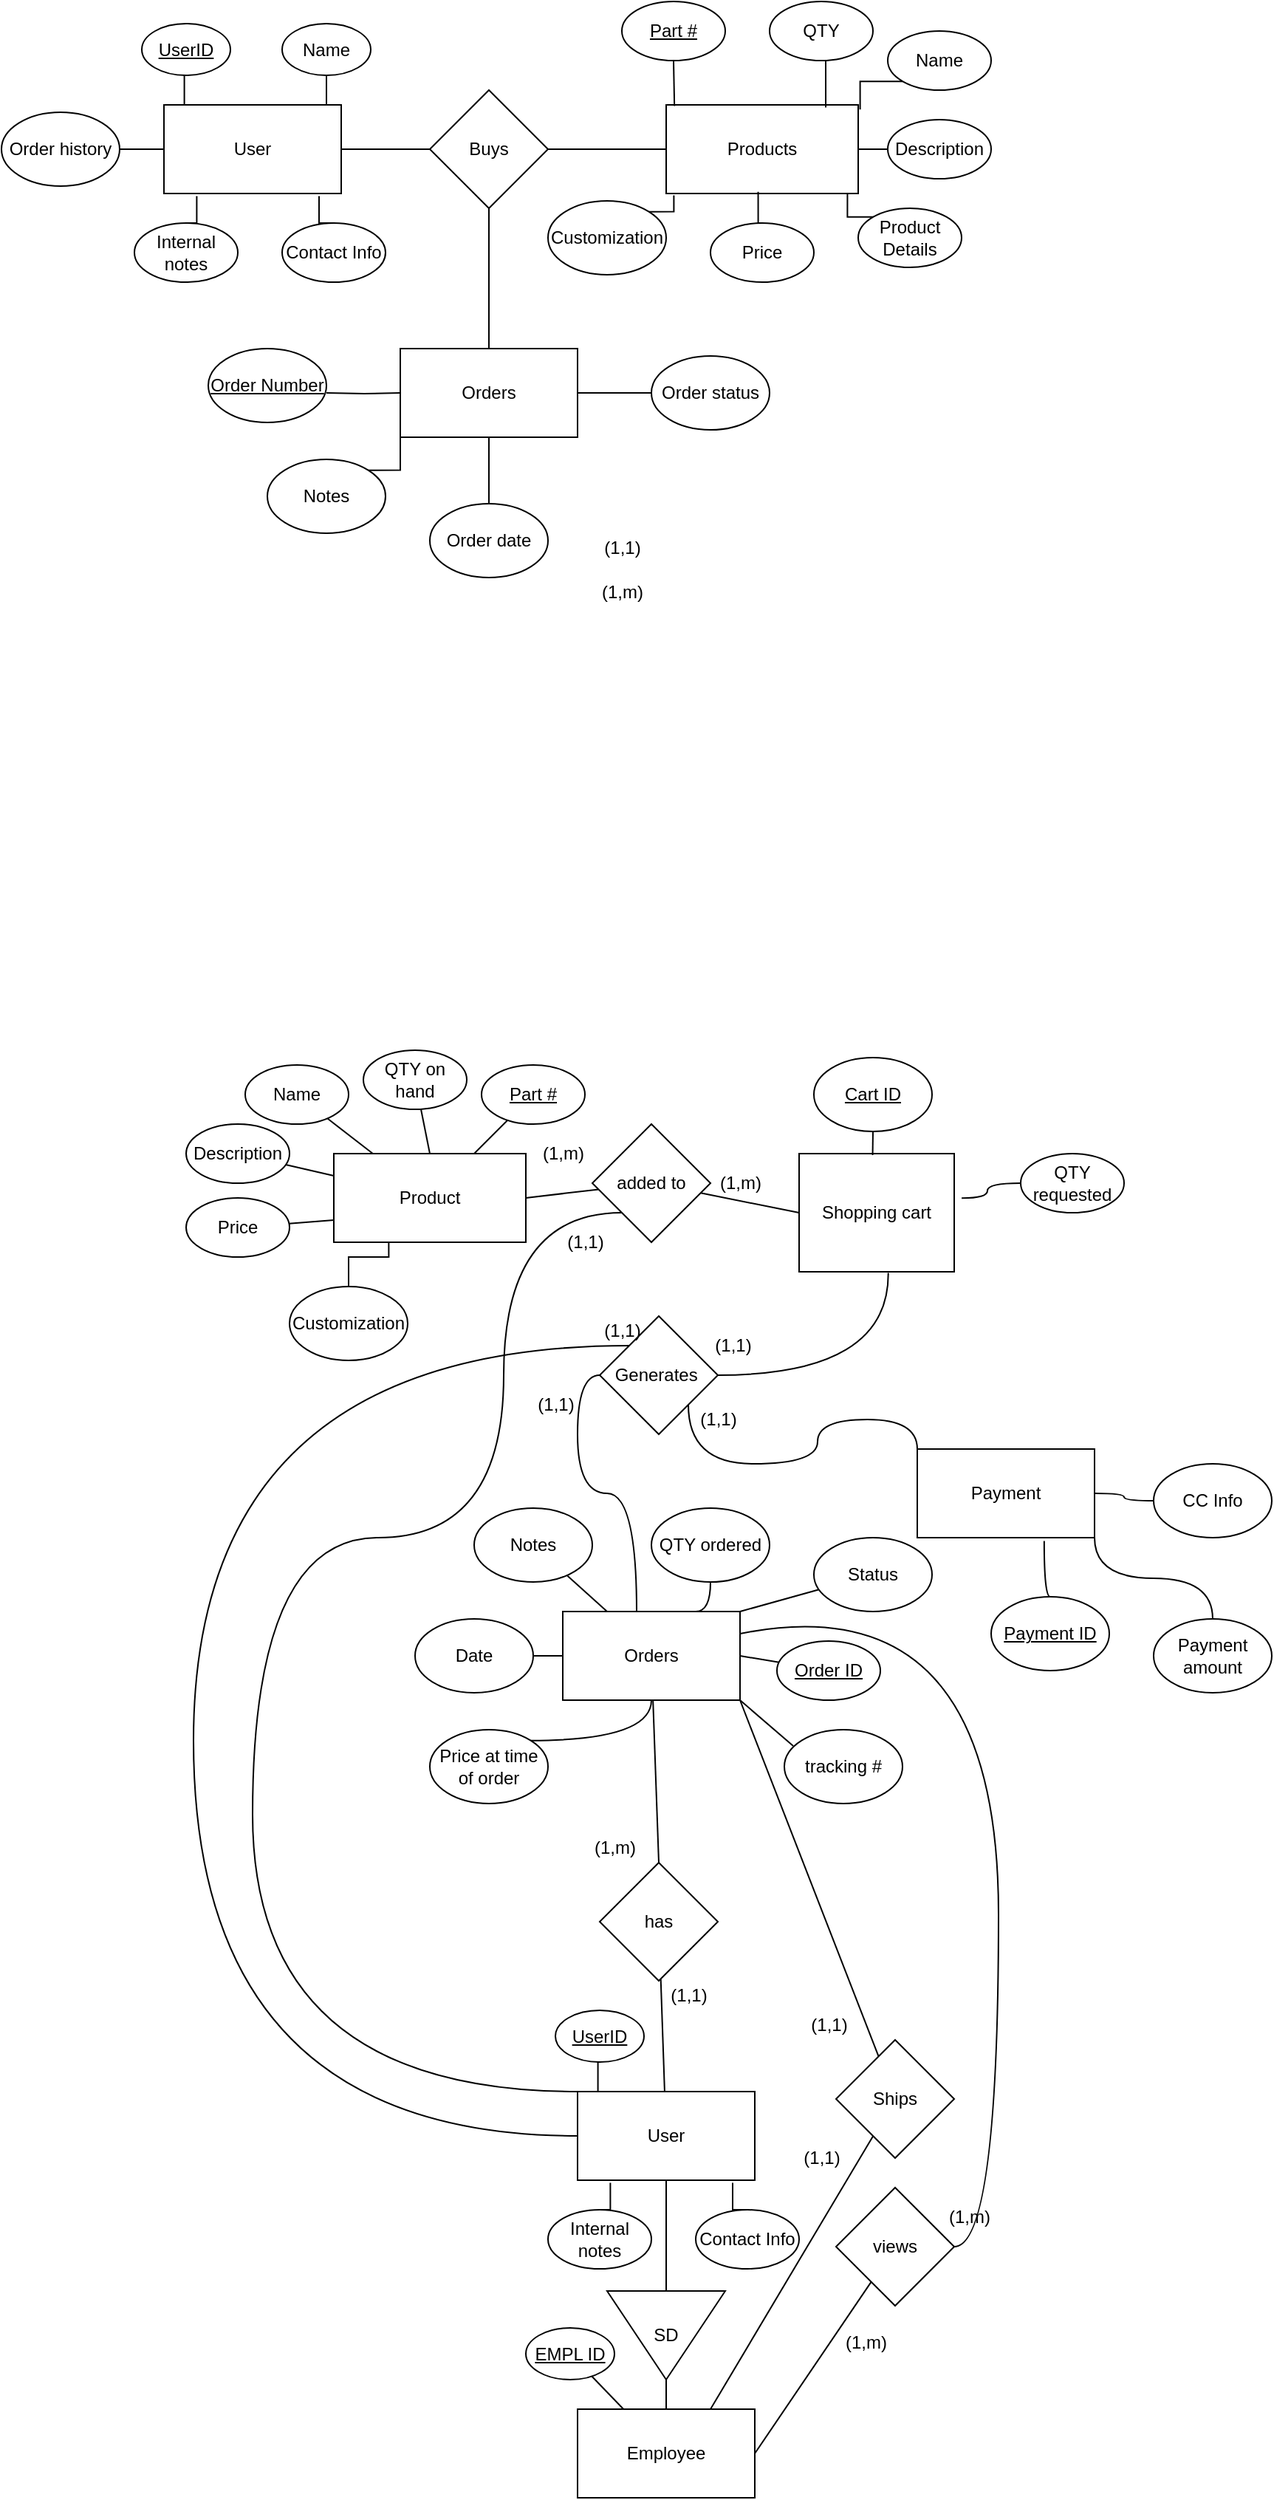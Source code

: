 <mxfile version="17.4.6" type="github">
  <diagram id="0AbyXbpl1AoOHzvugHHO" name="Page-1">
    <mxGraphModel dx="1718" dy="935" grid="1" gridSize="10" guides="1" tooltips="1" connect="1" arrows="1" fold="1" page="1" pageScale="1" pageWidth="1100" pageHeight="1700" math="0" shadow="0">
      <root>
        <mxCell id="0" />
        <mxCell id="1" parent="0" />
        <mxCell id="rV3qXJ5eg_Qng-XEDKfc-6" style="edgeStyle=orthogonalEdgeStyle;rounded=0;orthogonalLoop=1;jettySize=auto;html=1;exitX=1;exitY=0.5;exitDx=0;exitDy=0;entryX=0;entryY=0.5;entryDx=0;entryDy=0;endArrow=none;endFill=0;" parent="1" source="rV3qXJ5eg_Qng-XEDKfc-1" target="rV3qXJ5eg_Qng-XEDKfc-3" edge="1">
          <mxGeometry relative="1" as="geometry" />
        </mxCell>
        <mxCell id="rV3qXJ5eg_Qng-XEDKfc-1" value="User" style="rounded=0;whiteSpace=wrap;html=1;" parent="1" vertex="1">
          <mxGeometry x="220" y="220" width="120" height="60" as="geometry" />
        </mxCell>
        <mxCell id="rV3qXJ5eg_Qng-XEDKfc-5" style="edgeStyle=orthogonalEdgeStyle;rounded=0;orthogonalLoop=1;jettySize=auto;html=1;exitX=0;exitY=0.5;exitDx=0;exitDy=0;entryX=1;entryY=0.5;entryDx=0;entryDy=0;endArrow=none;endFill=0;" parent="1" source="rV3qXJ5eg_Qng-XEDKfc-2" target="rV3qXJ5eg_Qng-XEDKfc-3" edge="1">
          <mxGeometry relative="1" as="geometry" />
        </mxCell>
        <mxCell id="rV3qXJ5eg_Qng-XEDKfc-2" value="Products" style="rounded=0;whiteSpace=wrap;html=1;" parent="1" vertex="1">
          <mxGeometry x="560" y="220" width="130" height="60" as="geometry" />
        </mxCell>
        <mxCell id="rV3qXJ5eg_Qng-XEDKfc-49" style="edgeStyle=orthogonalEdgeStyle;rounded=0;orthogonalLoop=1;jettySize=auto;html=1;exitX=0.5;exitY=1;exitDx=0;exitDy=0;entryX=0.5;entryY=0;entryDx=0;entryDy=0;endArrow=none;endFill=0;" parent="1" source="rV3qXJ5eg_Qng-XEDKfc-3" target="rV3qXJ5eg_Qng-XEDKfc-48" edge="1">
          <mxGeometry relative="1" as="geometry" />
        </mxCell>
        <mxCell id="rV3qXJ5eg_Qng-XEDKfc-3" value="Buys" style="rhombus;whiteSpace=wrap;html=1;" parent="1" vertex="1">
          <mxGeometry x="400" y="210" width="80" height="80" as="geometry" />
        </mxCell>
        <mxCell id="rV3qXJ5eg_Qng-XEDKfc-63" style="edgeStyle=orthogonalEdgeStyle;rounded=0;orthogonalLoop=1;jettySize=auto;html=1;exitX=0.5;exitY=1;exitDx=0;exitDy=0;entryX=0.831;entryY=0.029;entryDx=0;entryDy=0;entryPerimeter=0;endArrow=none;endFill=0;" parent="1" source="rV3qXJ5eg_Qng-XEDKfc-8" target="rV3qXJ5eg_Qng-XEDKfc-2" edge="1">
          <mxGeometry relative="1" as="geometry" />
        </mxCell>
        <mxCell id="rV3qXJ5eg_Qng-XEDKfc-8" value="QTY" style="ellipse;whiteSpace=wrap;html=1;" parent="1" vertex="1">
          <mxGeometry x="630" y="150" width="70" height="40" as="geometry" />
        </mxCell>
        <mxCell id="rV3qXJ5eg_Qng-XEDKfc-64" style="edgeStyle=orthogonalEdgeStyle;rounded=0;orthogonalLoop=1;jettySize=auto;html=1;exitX=0.5;exitY=1;exitDx=0;exitDy=0;entryX=0.043;entryY=0.013;entryDx=0;entryDy=0;entryPerimeter=0;endArrow=none;endFill=0;" parent="1" source="rV3qXJ5eg_Qng-XEDKfc-9" target="rV3qXJ5eg_Qng-XEDKfc-2" edge="1">
          <mxGeometry relative="1" as="geometry" />
        </mxCell>
        <mxCell id="rV3qXJ5eg_Qng-XEDKfc-9" value="&lt;u&gt;Part #&lt;/u&gt;" style="ellipse;whiteSpace=wrap;html=1;" parent="1" vertex="1">
          <mxGeometry x="530" y="150" width="70" height="40" as="geometry" />
        </mxCell>
        <mxCell id="rV3qXJ5eg_Qng-XEDKfc-62" style="edgeStyle=orthogonalEdgeStyle;rounded=0;orthogonalLoop=1;jettySize=auto;html=1;exitX=0;exitY=1;exitDx=0;exitDy=0;entryX=1.01;entryY=0.052;entryDx=0;entryDy=0;entryPerimeter=0;endArrow=none;endFill=0;" parent="1" source="rV3qXJ5eg_Qng-XEDKfc-10" target="rV3qXJ5eg_Qng-XEDKfc-2" edge="1">
          <mxGeometry relative="1" as="geometry" />
        </mxCell>
        <mxCell id="rV3qXJ5eg_Qng-XEDKfc-10" value="Name" style="ellipse;whiteSpace=wrap;html=1;" parent="1" vertex="1">
          <mxGeometry x="710" y="170" width="70" height="40" as="geometry" />
        </mxCell>
        <mxCell id="rV3qXJ5eg_Qng-XEDKfc-61" style="edgeStyle=orthogonalEdgeStyle;rounded=0;orthogonalLoop=1;jettySize=auto;html=1;exitX=0;exitY=0.5;exitDx=0;exitDy=0;entryX=1;entryY=0.5;entryDx=0;entryDy=0;endArrow=none;endFill=0;" parent="1" source="rV3qXJ5eg_Qng-XEDKfc-11" target="rV3qXJ5eg_Qng-XEDKfc-2" edge="1">
          <mxGeometry relative="1" as="geometry" />
        </mxCell>
        <mxCell id="rV3qXJ5eg_Qng-XEDKfc-11" value="Description&lt;br&gt;" style="ellipse;whiteSpace=wrap;html=1;" parent="1" vertex="1">
          <mxGeometry x="710" y="230" width="70" height="40" as="geometry" />
        </mxCell>
        <mxCell id="rV3qXJ5eg_Qng-XEDKfc-60" style="edgeStyle=orthogonalEdgeStyle;rounded=0;orthogonalLoop=1;jettySize=auto;html=1;exitX=0;exitY=0;exitDx=0;exitDy=0;entryX=0.944;entryY=0.997;entryDx=0;entryDy=0;entryPerimeter=0;endArrow=none;endFill=0;" parent="1" source="rV3qXJ5eg_Qng-XEDKfc-13" target="rV3qXJ5eg_Qng-XEDKfc-2" edge="1">
          <mxGeometry relative="1" as="geometry" />
        </mxCell>
        <mxCell id="rV3qXJ5eg_Qng-XEDKfc-13" value="Product&lt;br&gt;Details" style="ellipse;whiteSpace=wrap;html=1;" parent="1" vertex="1">
          <mxGeometry x="690" y="290" width="70" height="40" as="geometry" />
        </mxCell>
        <mxCell id="rV3qXJ5eg_Qng-XEDKfc-59" style="edgeStyle=orthogonalEdgeStyle;rounded=0;orthogonalLoop=1;jettySize=auto;html=1;exitX=0.5;exitY=0;exitDx=0;exitDy=0;entryX=0.479;entryY=0.981;entryDx=0;entryDy=0;entryPerimeter=0;endArrow=none;endFill=0;" parent="1" source="rV3qXJ5eg_Qng-XEDKfc-14" target="rV3qXJ5eg_Qng-XEDKfc-2" edge="1">
          <mxGeometry relative="1" as="geometry" />
        </mxCell>
        <mxCell id="rV3qXJ5eg_Qng-XEDKfc-14" value="Price" style="ellipse;whiteSpace=wrap;html=1;" parent="1" vertex="1">
          <mxGeometry x="590" y="300" width="70" height="40" as="geometry" />
        </mxCell>
        <mxCell id="rV3qXJ5eg_Qng-XEDKfc-58" style="edgeStyle=orthogonalEdgeStyle;rounded=0;orthogonalLoop=1;jettySize=auto;html=1;exitX=1;exitY=0;exitDx=0;exitDy=0;entryX=0.04;entryY=1.021;entryDx=0;entryDy=0;entryPerimeter=0;endArrow=none;endFill=0;" parent="1" source="rV3qXJ5eg_Qng-XEDKfc-15" target="rV3qXJ5eg_Qng-XEDKfc-2" edge="1">
          <mxGeometry relative="1" as="geometry" />
        </mxCell>
        <mxCell id="rV3qXJ5eg_Qng-XEDKfc-15" value="Customization&lt;br&gt;" style="ellipse;whiteSpace=wrap;html=1;" parent="1" vertex="1">
          <mxGeometry x="480" y="285" width="80" height="50" as="geometry" />
        </mxCell>
        <mxCell id="rV3qXJ5eg_Qng-XEDKfc-24" style="edgeStyle=orthogonalEdgeStyle;rounded=0;orthogonalLoop=1;jettySize=auto;html=1;exitX=1;exitY=0.5;exitDx=0;exitDy=0;entryX=0;entryY=0.5;entryDx=0;entryDy=0;endArrow=none;endFill=0;" parent="1" source="rV3qXJ5eg_Qng-XEDKfc-23" target="rV3qXJ5eg_Qng-XEDKfc-1" edge="1">
          <mxGeometry relative="1" as="geometry" />
        </mxCell>
        <mxCell id="rV3qXJ5eg_Qng-XEDKfc-23" value="Order history" style="ellipse;whiteSpace=wrap;html=1;" parent="1" vertex="1">
          <mxGeometry x="110" y="225" width="80" height="50" as="geometry" />
        </mxCell>
        <mxCell id="rV3qXJ5eg_Qng-XEDKfc-44" style="edgeStyle=orthogonalEdgeStyle;rounded=0;orthogonalLoop=1;jettySize=auto;html=1;exitX=0.5;exitY=1;exitDx=0;exitDy=0;entryX=0.115;entryY=-0.003;entryDx=0;entryDy=0;entryPerimeter=0;endArrow=none;endFill=0;" parent="1" source="rV3qXJ5eg_Qng-XEDKfc-34" target="rV3qXJ5eg_Qng-XEDKfc-1" edge="1">
          <mxGeometry relative="1" as="geometry" />
        </mxCell>
        <mxCell id="rV3qXJ5eg_Qng-XEDKfc-34" value="&lt;u&gt;UserID&lt;/u&gt;" style="ellipse;whiteSpace=wrap;html=1;" parent="1" vertex="1">
          <mxGeometry x="205" y="165" width="60" height="35" as="geometry" />
        </mxCell>
        <mxCell id="rV3qXJ5eg_Qng-XEDKfc-43" style="edgeStyle=orthogonalEdgeStyle;rounded=0;orthogonalLoop=1;jettySize=auto;html=1;exitX=0.5;exitY=1;exitDx=0;exitDy=0;endArrow=none;endFill=0;" parent="1" source="rV3qXJ5eg_Qng-XEDKfc-38" target="rV3qXJ5eg_Qng-XEDKfc-1" edge="1">
          <mxGeometry relative="1" as="geometry" />
        </mxCell>
        <mxCell id="rV3qXJ5eg_Qng-XEDKfc-38" value="Name" style="ellipse;whiteSpace=wrap;html=1;" parent="1" vertex="1">
          <mxGeometry x="300" y="165" width="60" height="35" as="geometry" />
        </mxCell>
        <mxCell id="rV3qXJ5eg_Qng-XEDKfc-42" style="edgeStyle=orthogonalEdgeStyle;rounded=0;orthogonalLoop=1;jettySize=auto;html=1;exitX=0.5;exitY=0;exitDx=0;exitDy=0;entryX=0.875;entryY=1.03;entryDx=0;entryDy=0;entryPerimeter=0;endArrow=none;endFill=0;" parent="1" source="rV3qXJ5eg_Qng-XEDKfc-39" target="rV3qXJ5eg_Qng-XEDKfc-1" edge="1">
          <mxGeometry relative="1" as="geometry" />
        </mxCell>
        <mxCell id="rV3qXJ5eg_Qng-XEDKfc-39" value="Contact Info" style="ellipse;whiteSpace=wrap;html=1;" parent="1" vertex="1">
          <mxGeometry x="300" y="300" width="70" height="40" as="geometry" />
        </mxCell>
        <mxCell id="rV3qXJ5eg_Qng-XEDKfc-41" style="edgeStyle=orthogonalEdgeStyle;rounded=0;orthogonalLoop=1;jettySize=auto;html=1;exitX=0.5;exitY=0;exitDx=0;exitDy=0;entryX=0.185;entryY=1.03;entryDx=0;entryDy=0;entryPerimeter=0;endArrow=none;endFill=0;" parent="1" source="rV3qXJ5eg_Qng-XEDKfc-40" target="rV3qXJ5eg_Qng-XEDKfc-1" edge="1">
          <mxGeometry relative="1" as="geometry" />
        </mxCell>
        <mxCell id="rV3qXJ5eg_Qng-XEDKfc-40" value="Internal notes&lt;br&gt;" style="ellipse;whiteSpace=wrap;html=1;" parent="1" vertex="1">
          <mxGeometry x="200" y="300" width="70" height="40" as="geometry" />
        </mxCell>
        <mxCell id="rV3qXJ5eg_Qng-XEDKfc-48" value="Orders" style="rounded=0;whiteSpace=wrap;html=1;" parent="1" vertex="1">
          <mxGeometry x="380" y="385" width="120" height="60" as="geometry" />
        </mxCell>
        <mxCell id="rV3qXJ5eg_Qng-XEDKfc-51" style="edgeStyle=orthogonalEdgeStyle;rounded=0;orthogonalLoop=1;jettySize=auto;html=1;exitX=1;exitY=0.5;exitDx=0;exitDy=0;endArrow=none;endFill=0;" parent="1" target="rV3qXJ5eg_Qng-XEDKfc-48" edge="1">
          <mxGeometry relative="1" as="geometry">
            <mxPoint x="330.0" y="415" as="sourcePoint" />
          </mxGeometry>
        </mxCell>
        <mxCell id="rV3qXJ5eg_Qng-XEDKfc-50" value="&lt;u&gt;Order Number&lt;/u&gt;" style="ellipse;whiteSpace=wrap;html=1;" parent="1" vertex="1">
          <mxGeometry x="250" y="385" width="80" height="50" as="geometry" />
        </mxCell>
        <mxCell id="rV3qXJ5eg_Qng-XEDKfc-53" style="edgeStyle=orthogonalEdgeStyle;rounded=0;orthogonalLoop=1;jettySize=auto;html=1;exitX=0;exitY=0.5;exitDx=0;exitDy=0;entryX=1;entryY=0.5;entryDx=0;entryDy=0;endArrow=none;endFill=0;" parent="1" source="rV3qXJ5eg_Qng-XEDKfc-52" target="rV3qXJ5eg_Qng-XEDKfc-48" edge="1">
          <mxGeometry relative="1" as="geometry" />
        </mxCell>
        <mxCell id="rV3qXJ5eg_Qng-XEDKfc-52" value="Order status&lt;br&gt;" style="ellipse;whiteSpace=wrap;html=1;" parent="1" vertex="1">
          <mxGeometry x="550" y="390" width="80" height="50" as="geometry" />
        </mxCell>
        <mxCell id="rV3qXJ5eg_Qng-XEDKfc-55" style="edgeStyle=orthogonalEdgeStyle;rounded=0;orthogonalLoop=1;jettySize=auto;html=1;exitX=0.5;exitY=0;exitDx=0;exitDy=0;entryX=0.5;entryY=1;entryDx=0;entryDy=0;endArrow=none;endFill=0;" parent="1" source="rV3qXJ5eg_Qng-XEDKfc-54" target="rV3qXJ5eg_Qng-XEDKfc-48" edge="1">
          <mxGeometry relative="1" as="geometry" />
        </mxCell>
        <mxCell id="rV3qXJ5eg_Qng-XEDKfc-54" value="Order date&lt;br&gt;" style="ellipse;whiteSpace=wrap;html=1;" parent="1" vertex="1">
          <mxGeometry x="400" y="490" width="80" height="50" as="geometry" />
        </mxCell>
        <mxCell id="rV3qXJ5eg_Qng-XEDKfc-57" style="edgeStyle=orthogonalEdgeStyle;rounded=0;orthogonalLoop=1;jettySize=auto;html=1;exitX=1;exitY=0;exitDx=0;exitDy=0;entryX=0;entryY=1;entryDx=0;entryDy=0;endArrow=none;endFill=0;" parent="1" source="rV3qXJ5eg_Qng-XEDKfc-56" target="rV3qXJ5eg_Qng-XEDKfc-48" edge="1">
          <mxGeometry relative="1" as="geometry" />
        </mxCell>
        <mxCell id="rV3qXJ5eg_Qng-XEDKfc-56" value="Notes" style="ellipse;whiteSpace=wrap;html=1;" parent="1" vertex="1">
          <mxGeometry x="290" y="460" width="80" height="50" as="geometry" />
        </mxCell>
        <mxCell id="xdMU3iZf9lZtiUBWE6Kj-1" value="Product" style="rounded=0;whiteSpace=wrap;html=1;" parent="1" vertex="1">
          <mxGeometry x="335" y="930" width="130" height="60" as="geometry" />
        </mxCell>
        <mxCell id="xdMU3iZf9lZtiUBWE6Kj-5" style="edgeStyle=none;rounded=0;orthogonalLoop=1;jettySize=auto;html=1;endArrow=none;endFill=0;entryX=0.5;entryY=0;entryDx=0;entryDy=0;" parent="1" source="xdMU3iZf9lZtiUBWE6Kj-2" target="xdMU3iZf9lZtiUBWE6Kj-1" edge="1">
          <mxGeometry relative="1" as="geometry" />
        </mxCell>
        <mxCell id="xdMU3iZf9lZtiUBWE6Kj-2" value="QTY on hand" style="ellipse;whiteSpace=wrap;html=1;" parent="1" vertex="1">
          <mxGeometry x="355" y="860" width="70" height="40" as="geometry" />
        </mxCell>
        <mxCell id="xdMU3iZf9lZtiUBWE6Kj-4" style="rounded=0;orthogonalLoop=1;jettySize=auto;html=1;endArrow=none;endFill=0;" parent="1" source="xdMU3iZf9lZtiUBWE6Kj-3" target="xdMU3iZf9lZtiUBWE6Kj-1" edge="1">
          <mxGeometry relative="1" as="geometry" />
        </mxCell>
        <mxCell id="xdMU3iZf9lZtiUBWE6Kj-3" value="&lt;u&gt;Part #&lt;/u&gt;" style="ellipse;whiteSpace=wrap;html=1;" parent="1" vertex="1">
          <mxGeometry x="435" y="870" width="70" height="40" as="geometry" />
        </mxCell>
        <mxCell id="xdMU3iZf9lZtiUBWE6Kj-7" style="edgeStyle=none;rounded=0;orthogonalLoop=1;jettySize=auto;html=1;endArrow=none;endFill=0;" parent="1" source="xdMU3iZf9lZtiUBWE6Kj-6" target="xdMU3iZf9lZtiUBWE6Kj-1" edge="1">
          <mxGeometry relative="1" as="geometry" />
        </mxCell>
        <mxCell id="xdMU3iZf9lZtiUBWE6Kj-6" value="Name" style="ellipse;whiteSpace=wrap;html=1;" parent="1" vertex="1">
          <mxGeometry x="275" y="870" width="70" height="40" as="geometry" />
        </mxCell>
        <mxCell id="xdMU3iZf9lZtiUBWE6Kj-9" style="edgeStyle=none;rounded=0;orthogonalLoop=1;jettySize=auto;html=1;entryX=0;entryY=0.25;entryDx=0;entryDy=0;endArrow=none;endFill=0;" parent="1" source="xdMU3iZf9lZtiUBWE6Kj-8" target="xdMU3iZf9lZtiUBWE6Kj-1" edge="1">
          <mxGeometry relative="1" as="geometry" />
        </mxCell>
        <mxCell id="xdMU3iZf9lZtiUBWE6Kj-8" value="Description&lt;br&gt;" style="ellipse;whiteSpace=wrap;html=1;" parent="1" vertex="1">
          <mxGeometry x="235" y="910" width="70" height="40" as="geometry" />
        </mxCell>
        <mxCell id="xdMU3iZf9lZtiUBWE6Kj-11" style="edgeStyle=none;rounded=0;orthogonalLoop=1;jettySize=auto;html=1;entryX=0;entryY=0.75;entryDx=0;entryDy=0;endArrow=none;endFill=0;" parent="1" source="xdMU3iZf9lZtiUBWE6Kj-10" target="xdMU3iZf9lZtiUBWE6Kj-1" edge="1">
          <mxGeometry relative="1" as="geometry" />
        </mxCell>
        <mxCell id="xdMU3iZf9lZtiUBWE6Kj-10" value="Price" style="ellipse;whiteSpace=wrap;html=1;" parent="1" vertex="1">
          <mxGeometry x="235" y="960" width="70" height="40" as="geometry" />
        </mxCell>
        <mxCell id="xdMU3iZf9lZtiUBWE6Kj-20" style="edgeStyle=none;rounded=0;orthogonalLoop=1;jettySize=auto;html=1;entryX=1;entryY=0.5;entryDx=0;entryDy=0;endArrow=none;endFill=0;" parent="1" source="xdMU3iZf9lZtiUBWE6Kj-19" target="xdMU3iZf9lZtiUBWE6Kj-1" edge="1">
          <mxGeometry relative="1" as="geometry" />
        </mxCell>
        <mxCell id="xdMU3iZf9lZtiUBWE6Kj-22" style="edgeStyle=none;rounded=0;orthogonalLoop=1;jettySize=auto;html=1;entryX=0;entryY=0.5;entryDx=0;entryDy=0;endArrow=none;endFill=0;" parent="1" source="xdMU3iZf9lZtiUBWE6Kj-19" target="xdMU3iZf9lZtiUBWE6Kj-21" edge="1">
          <mxGeometry relative="1" as="geometry" />
        </mxCell>
        <mxCell id="xdMU3iZf9lZtiUBWE6Kj-19" value="added to" style="rhombus;whiteSpace=wrap;html=1;" parent="1" vertex="1">
          <mxGeometry x="510" y="910" width="80" height="80" as="geometry" />
        </mxCell>
        <mxCell id="xdMU3iZf9lZtiUBWE6Kj-21" value="Shopping cart" style="rounded=0;whiteSpace=wrap;html=1;" parent="1" vertex="1">
          <mxGeometry x="650" y="930" width="105" height="80" as="geometry" />
        </mxCell>
        <mxCell id="xdMU3iZf9lZtiUBWE6Kj-100" style="edgeStyle=none;rounded=0;orthogonalLoop=1;jettySize=auto;html=1;entryX=0.5;entryY=0;entryDx=0;entryDy=0;endArrow=none;endFill=0;" parent="1" source="xdMU3iZf9lZtiUBWE6Kj-61" target="xdMU3iZf9lZtiUBWE6Kj-91" edge="1">
          <mxGeometry relative="1" as="geometry" />
        </mxCell>
        <mxCell id="82ZFuDDCMctr4lIdkE6s-17" style="edgeStyle=orthogonalEdgeStyle;curved=1;orthogonalLoop=1;jettySize=auto;html=1;exitX=0.5;exitY=0;exitDx=0;exitDy=0;entryX=0;entryY=0.5;entryDx=0;entryDy=0;endArrow=none;endFill=0;" edge="1" parent="1" target="xdMU3iZf9lZtiUBWE6Kj-74">
          <mxGeometry relative="1" as="geometry">
            <mxPoint x="540" y="1240" as="sourcePoint" />
            <Array as="points">
              <mxPoint x="540" y="1160" />
              <mxPoint x="500" y="1160" />
              <mxPoint x="500" y="1080" />
            </Array>
          </mxGeometry>
        </mxCell>
        <mxCell id="82ZFuDDCMctr4lIdkE6s-53" style="edgeStyle=orthogonalEdgeStyle;curved=1;orthogonalLoop=1;jettySize=auto;html=1;exitX=0.75;exitY=0;exitDx=0;exitDy=0;entryX=0.5;entryY=1;entryDx=0;entryDy=0;endArrow=none;endFill=0;" edge="1" parent="1" source="xdMU3iZf9lZtiUBWE6Kj-61" target="82ZFuDDCMctr4lIdkE6s-52">
          <mxGeometry relative="1" as="geometry" />
        </mxCell>
        <mxCell id="xdMU3iZf9lZtiUBWE6Kj-61" value="Orders" style="rounded=0;whiteSpace=wrap;html=1;" parent="1" vertex="1">
          <mxGeometry x="490" y="1240" width="120" height="60" as="geometry" />
        </mxCell>
        <mxCell id="xdMU3iZf9lZtiUBWE6Kj-63" style="edgeStyle=none;rounded=0;orthogonalLoop=1;jettySize=auto;html=1;entryX=1;entryY=0.5;entryDx=0;entryDy=0;endArrow=none;endFill=0;" parent="1" source="xdMU3iZf9lZtiUBWE6Kj-62" target="xdMU3iZf9lZtiUBWE6Kj-61" edge="1">
          <mxGeometry relative="1" as="geometry" />
        </mxCell>
        <mxCell id="xdMU3iZf9lZtiUBWE6Kj-62" value="&lt;u&gt;Order ID&lt;/u&gt;" style="ellipse;whiteSpace=wrap;html=1;" parent="1" vertex="1">
          <mxGeometry x="635" y="1260" width="70" height="40" as="geometry" />
        </mxCell>
        <mxCell id="xdMU3iZf9lZtiUBWE6Kj-65" style="edgeStyle=none;rounded=0;orthogonalLoop=1;jettySize=auto;html=1;entryX=1;entryY=0;entryDx=0;entryDy=0;endArrow=none;endFill=0;" parent="1" source="xdMU3iZf9lZtiUBWE6Kj-64" target="xdMU3iZf9lZtiUBWE6Kj-61" edge="1">
          <mxGeometry relative="1" as="geometry" />
        </mxCell>
        <mxCell id="xdMU3iZf9lZtiUBWE6Kj-64" value="Status" style="ellipse;whiteSpace=wrap;html=1;" parent="1" vertex="1">
          <mxGeometry x="660" y="1190" width="80" height="50" as="geometry" />
        </mxCell>
        <mxCell id="82ZFuDDCMctr4lIdkE6s-48" style="edgeStyle=orthogonalEdgeStyle;curved=1;orthogonalLoop=1;jettySize=auto;html=1;exitX=1;exitY=0.5;exitDx=0;exitDy=0;entryX=0;entryY=0.5;entryDx=0;entryDy=0;endArrow=none;endFill=0;" edge="1" parent="1" source="xdMU3iZf9lZtiUBWE6Kj-66" target="xdMU3iZf9lZtiUBWE6Kj-61">
          <mxGeometry relative="1" as="geometry" />
        </mxCell>
        <mxCell id="xdMU3iZf9lZtiUBWE6Kj-66" value="Date" style="ellipse;whiteSpace=wrap;html=1;" parent="1" vertex="1">
          <mxGeometry x="390" y="1245" width="80" height="50" as="geometry" />
        </mxCell>
        <mxCell id="xdMU3iZf9lZtiUBWE6Kj-69" style="edgeStyle=none;rounded=0;orthogonalLoop=1;jettySize=auto;html=1;entryX=0.25;entryY=0;entryDx=0;entryDy=0;endArrow=none;endFill=0;" parent="1" source="xdMU3iZf9lZtiUBWE6Kj-68" target="xdMU3iZf9lZtiUBWE6Kj-61" edge="1">
          <mxGeometry relative="1" as="geometry" />
        </mxCell>
        <mxCell id="xdMU3iZf9lZtiUBWE6Kj-68" value="Notes" style="ellipse;whiteSpace=wrap;html=1;" parent="1" vertex="1">
          <mxGeometry x="430" y="1170" width="80" height="50" as="geometry" />
        </mxCell>
        <mxCell id="xdMU3iZf9lZtiUBWE6Kj-71" style="edgeStyle=none;rounded=0;orthogonalLoop=1;jettySize=auto;html=1;entryX=1;entryY=1;entryDx=0;entryDy=0;endArrow=none;endFill=0;exitX=0.075;exitY=0.22;exitDx=0;exitDy=0;exitPerimeter=0;" parent="1" source="xdMU3iZf9lZtiUBWE6Kj-70" target="xdMU3iZf9lZtiUBWE6Kj-61" edge="1">
          <mxGeometry relative="1" as="geometry">
            <mxPoint x="640.758" y="1317.942" as="sourcePoint" />
          </mxGeometry>
        </mxCell>
        <mxCell id="xdMU3iZf9lZtiUBWE6Kj-70" value="tracking #" style="ellipse;whiteSpace=wrap;html=1;" parent="1" vertex="1">
          <mxGeometry x="640" y="1320" width="80" height="50" as="geometry" />
        </mxCell>
        <mxCell id="82ZFuDDCMctr4lIdkE6s-18" style="edgeStyle=orthogonalEdgeStyle;curved=1;orthogonalLoop=1;jettySize=auto;html=1;exitX=1;exitY=0.5;exitDx=0;exitDy=0;entryX=0.67;entryY=1.01;entryDx=0;entryDy=0;entryPerimeter=0;endArrow=none;endFill=0;" edge="1" parent="1" source="xdMU3iZf9lZtiUBWE6Kj-74">
          <mxGeometry relative="1" as="geometry">
            <mxPoint x="710.35" y="1010.8" as="targetPoint" />
          </mxGeometry>
        </mxCell>
        <mxCell id="xdMU3iZf9lZtiUBWE6Kj-74" value="Generates&amp;nbsp;" style="rhombus;whiteSpace=wrap;html=1;" parent="1" vertex="1">
          <mxGeometry x="515" y="1040" width="80" height="80" as="geometry" />
        </mxCell>
        <mxCell id="xdMU3iZf9lZtiUBWE6Kj-92" style="edgeStyle=none;rounded=0;orthogonalLoop=1;jettySize=auto;html=1;endArrow=none;endFill=0;" parent="1" source="xdMU3iZf9lZtiUBWE6Kj-80" target="xdMU3iZf9lZtiUBWE6Kj-91" edge="1">
          <mxGeometry relative="1" as="geometry" />
        </mxCell>
        <mxCell id="82ZFuDDCMctr4lIdkE6s-23" style="edgeStyle=orthogonalEdgeStyle;curved=1;orthogonalLoop=1;jettySize=auto;html=1;exitX=0;exitY=0.5;exitDx=0;exitDy=0;entryX=0;entryY=0;entryDx=0;entryDy=0;endArrow=none;endFill=0;" edge="1" parent="1" source="xdMU3iZf9lZtiUBWE6Kj-80" target="xdMU3iZf9lZtiUBWE6Kj-74">
          <mxGeometry relative="1" as="geometry">
            <mxPoint x="395.0" y="1280" as="targetPoint" />
            <Array as="points">
              <mxPoint x="240" y="1595" />
              <mxPoint x="240" y="1060" />
            </Array>
          </mxGeometry>
        </mxCell>
        <mxCell id="82ZFuDDCMctr4lIdkE6s-25" style="edgeStyle=orthogonalEdgeStyle;orthogonalLoop=1;jettySize=auto;html=1;exitX=0;exitY=0;exitDx=0;exitDy=0;entryX=0;entryY=1;entryDx=0;entryDy=0;endArrow=none;endFill=0;curved=1;" edge="1" parent="1" source="xdMU3iZf9lZtiUBWE6Kj-80" target="xdMU3iZf9lZtiUBWE6Kj-19">
          <mxGeometry relative="1" as="geometry">
            <Array as="points">
              <mxPoint x="280" y="1565" />
              <mxPoint x="280" y="1190" />
              <mxPoint x="450" y="1190" />
              <mxPoint x="450" y="970" />
            </Array>
          </mxGeometry>
        </mxCell>
        <mxCell id="xdMU3iZf9lZtiUBWE6Kj-80" value="User" style="rounded=0;whiteSpace=wrap;html=1;" parent="1" vertex="1">
          <mxGeometry x="500" y="1565" width="120" height="60" as="geometry" />
        </mxCell>
        <mxCell id="xdMU3iZf9lZtiUBWE6Kj-83" style="edgeStyle=orthogonalEdgeStyle;rounded=0;orthogonalLoop=1;jettySize=auto;html=1;exitX=0.5;exitY=1;exitDx=0;exitDy=0;entryX=0.115;entryY=-0.003;entryDx=0;entryDy=0;entryPerimeter=0;endArrow=none;endFill=0;" parent="1" source="xdMU3iZf9lZtiUBWE6Kj-84" target="xdMU3iZf9lZtiUBWE6Kj-80" edge="1">
          <mxGeometry relative="1" as="geometry" />
        </mxCell>
        <mxCell id="xdMU3iZf9lZtiUBWE6Kj-84" value="&lt;u&gt;UserID&lt;/u&gt;" style="ellipse;whiteSpace=wrap;html=1;" parent="1" vertex="1">
          <mxGeometry x="485" y="1510" width="60" height="35" as="geometry" />
        </mxCell>
        <mxCell id="xdMU3iZf9lZtiUBWE6Kj-87" style="edgeStyle=orthogonalEdgeStyle;rounded=0;orthogonalLoop=1;jettySize=auto;html=1;exitX=0.5;exitY=0;exitDx=0;exitDy=0;entryX=0.875;entryY=1.03;entryDx=0;entryDy=0;entryPerimeter=0;endArrow=none;endFill=0;" parent="1" source="xdMU3iZf9lZtiUBWE6Kj-88" target="xdMU3iZf9lZtiUBWE6Kj-80" edge="1">
          <mxGeometry relative="1" as="geometry" />
        </mxCell>
        <mxCell id="xdMU3iZf9lZtiUBWE6Kj-88" value="Contact Info" style="ellipse;whiteSpace=wrap;html=1;" parent="1" vertex="1">
          <mxGeometry x="580" y="1645" width="70" height="40" as="geometry" />
        </mxCell>
        <mxCell id="xdMU3iZf9lZtiUBWE6Kj-89" style="edgeStyle=orthogonalEdgeStyle;rounded=0;orthogonalLoop=1;jettySize=auto;html=1;exitX=0.5;exitY=0;exitDx=0;exitDy=0;entryX=0.185;entryY=1.03;entryDx=0;entryDy=0;entryPerimeter=0;endArrow=none;endFill=0;" parent="1" source="xdMU3iZf9lZtiUBWE6Kj-90" target="xdMU3iZf9lZtiUBWE6Kj-80" edge="1">
          <mxGeometry relative="1" as="geometry" />
        </mxCell>
        <mxCell id="xdMU3iZf9lZtiUBWE6Kj-90" value="Internal notes&lt;br&gt;" style="ellipse;whiteSpace=wrap;html=1;" parent="1" vertex="1">
          <mxGeometry x="480" y="1645" width="70" height="40" as="geometry" />
        </mxCell>
        <mxCell id="xdMU3iZf9lZtiUBWE6Kj-91" value="has" style="rhombus;whiteSpace=wrap;html=1;" parent="1" vertex="1">
          <mxGeometry x="515" y="1410" width="80" height="80" as="geometry" />
        </mxCell>
        <mxCell id="xdMU3iZf9lZtiUBWE6Kj-116" style="edgeStyle=none;rounded=0;orthogonalLoop=1;jettySize=auto;html=1;entryX=0.5;entryY=1;entryDx=0;entryDy=0;endArrow=none;endFill=0;" parent="1" source="xdMU3iZf9lZtiUBWE6Kj-115" target="xdMU3iZf9lZtiUBWE6Kj-80" edge="1">
          <mxGeometry relative="1" as="geometry" />
        </mxCell>
        <mxCell id="xdMU3iZf9lZtiUBWE6Kj-115" value="SD" style="triangle;whiteSpace=wrap;html=1;direction=south;" parent="1" vertex="1">
          <mxGeometry x="520" y="1700" width="80" height="60" as="geometry" />
        </mxCell>
        <mxCell id="xdMU3iZf9lZtiUBWE6Kj-120" style="edgeStyle=none;rounded=0;orthogonalLoop=1;jettySize=auto;html=1;entryX=1;entryY=0.5;entryDx=0;entryDy=0;endArrow=none;endFill=0;" parent="1" source="xdMU3iZf9lZtiUBWE6Kj-119" target="xdMU3iZf9lZtiUBWE6Kj-115" edge="1">
          <mxGeometry relative="1" as="geometry" />
        </mxCell>
        <mxCell id="xdMU3iZf9lZtiUBWE6Kj-119" value="Employee" style="rounded=0;whiteSpace=wrap;html=1;" parent="1" vertex="1">
          <mxGeometry x="500" y="1780" width="120" height="60" as="geometry" />
        </mxCell>
        <mxCell id="xdMU3iZf9lZtiUBWE6Kj-126" value="" style="edgeStyle=none;rounded=0;orthogonalLoop=1;jettySize=auto;html=1;endArrow=none;endFill=0;" parent="1" source="xdMU3iZf9lZtiUBWE6Kj-125" target="xdMU3iZf9lZtiUBWE6Kj-119" edge="1">
          <mxGeometry relative="1" as="geometry" />
        </mxCell>
        <mxCell id="xdMU3iZf9lZtiUBWE6Kj-125" value="&lt;u&gt;EMPL ID&lt;/u&gt;" style="ellipse;whiteSpace=wrap;html=1;" parent="1" vertex="1">
          <mxGeometry x="465" y="1725" width="60" height="35" as="geometry" />
        </mxCell>
        <mxCell id="xdMU3iZf9lZtiUBWE6Kj-130" style="edgeStyle=none;rounded=0;orthogonalLoop=1;jettySize=auto;html=1;entryX=0.75;entryY=0;entryDx=0;entryDy=0;endArrow=none;endFill=0;" parent="1" source="xdMU3iZf9lZtiUBWE6Kj-129" target="xdMU3iZf9lZtiUBWE6Kj-119" edge="1">
          <mxGeometry relative="1" as="geometry" />
        </mxCell>
        <mxCell id="xdMU3iZf9lZtiUBWE6Kj-131" style="edgeStyle=none;rounded=0;orthogonalLoop=1;jettySize=auto;html=1;endArrow=none;endFill=0;entryX=1;entryY=1;entryDx=0;entryDy=0;" parent="1" source="xdMU3iZf9lZtiUBWE6Kj-129" target="xdMU3iZf9lZtiUBWE6Kj-61" edge="1">
          <mxGeometry relative="1" as="geometry">
            <mxPoint x="695" y="1430" as="targetPoint" />
          </mxGeometry>
        </mxCell>
        <mxCell id="xdMU3iZf9lZtiUBWE6Kj-129" value="Ships" style="rhombus;whiteSpace=wrap;html=1;" parent="1" vertex="1">
          <mxGeometry x="675" y="1530" width="80" height="80" as="geometry" />
        </mxCell>
        <mxCell id="xdMU3iZf9lZtiUBWE6Kj-134" style="edgeStyle=none;rounded=0;orthogonalLoop=1;jettySize=auto;html=1;entryX=1;entryY=0.5;entryDx=0;entryDy=0;endArrow=none;endFill=0;" parent="1" source="xdMU3iZf9lZtiUBWE6Kj-133" target="xdMU3iZf9lZtiUBWE6Kj-119" edge="1">
          <mxGeometry relative="1" as="geometry" />
        </mxCell>
        <mxCell id="xdMU3iZf9lZtiUBWE6Kj-135" style="edgeStyle=none;orthogonalLoop=1;jettySize=auto;html=1;entryX=1;entryY=0.25;entryDx=0;entryDy=0;endArrow=none;endFill=0;curved=1;" parent="1" source="xdMU3iZf9lZtiUBWE6Kj-133" target="xdMU3iZf9lZtiUBWE6Kj-61" edge="1">
          <mxGeometry relative="1" as="geometry">
            <Array as="points">
              <mxPoint x="785" y="1670" />
              <mxPoint x="785" y="1220" />
            </Array>
          </mxGeometry>
        </mxCell>
        <mxCell id="xdMU3iZf9lZtiUBWE6Kj-133" value="views" style="rhombus;whiteSpace=wrap;html=1;" parent="1" vertex="1">
          <mxGeometry x="675" y="1630" width="80" height="80" as="geometry" />
        </mxCell>
        <mxCell id="xdMU3iZf9lZtiUBWE6Kj-141" value="(1,1)" style="text;html=1;resizable=0;autosize=1;align=center;verticalAlign=middle;points=[];fillColor=none;strokeColor=none;rounded=0;" parent="1" vertex="1">
          <mxGeometry x="510" y="510" width="40" height="20" as="geometry" />
        </mxCell>
        <mxCell id="xdMU3iZf9lZtiUBWE6Kj-142" value="(1,m)" style="text;html=1;resizable=0;autosize=1;align=center;verticalAlign=middle;points=[];fillColor=none;strokeColor=none;rounded=0;" parent="1" vertex="1">
          <mxGeometry x="510" y="540" width="40" height="20" as="geometry" />
        </mxCell>
        <mxCell id="xdMU3iZf9lZtiUBWE6Kj-147" value="(1,m)" style="text;html=1;resizable=0;autosize=1;align=center;verticalAlign=middle;points=[];fillColor=none;strokeColor=none;rounded=0;" parent="1" vertex="1">
          <mxGeometry x="470" y="920" width="40" height="20" as="geometry" />
        </mxCell>
        <mxCell id="xdMU3iZf9lZtiUBWE6Kj-148" value="(1,m)" style="text;html=1;resizable=0;autosize=1;align=center;verticalAlign=middle;points=[];fillColor=none;strokeColor=none;rounded=0;" parent="1" vertex="1">
          <mxGeometry x="590" y="940" width="40" height="20" as="geometry" />
        </mxCell>
        <mxCell id="xdMU3iZf9lZtiUBWE6Kj-149" value="(1,1)" style="text;html=1;resizable=0;autosize=1;align=center;verticalAlign=middle;points=[];fillColor=none;strokeColor=none;rounded=0;" parent="1" vertex="1">
          <mxGeometry x="585" y="1050" width="40" height="20" as="geometry" />
        </mxCell>
        <mxCell id="xdMU3iZf9lZtiUBWE6Kj-163" value="(1,m)" style="text;html=1;resizable=0;autosize=1;align=center;verticalAlign=middle;points=[];fillColor=none;strokeColor=none;rounded=0;" parent="1" vertex="1">
          <mxGeometry x="505" y="1390" width="40" height="20" as="geometry" />
        </mxCell>
        <mxCell id="xdMU3iZf9lZtiUBWE6Kj-164" value="(1,1)" style="text;html=1;resizable=0;autosize=1;align=center;verticalAlign=middle;points=[];fillColor=none;strokeColor=none;rounded=0;" parent="1" vertex="1">
          <mxGeometry x="555" y="1490" width="40" height="20" as="geometry" />
        </mxCell>
        <mxCell id="xdMU3iZf9lZtiUBWE6Kj-165" value="(1,1)" style="text;html=1;resizable=0;autosize=1;align=center;verticalAlign=middle;points=[];fillColor=none;strokeColor=none;rounded=0;" parent="1" vertex="1">
          <mxGeometry x="645" y="1600" width="40" height="20" as="geometry" />
        </mxCell>
        <mxCell id="xdMU3iZf9lZtiUBWE6Kj-166" value="(1,1)" style="text;html=1;resizable=0;autosize=1;align=center;verticalAlign=middle;points=[];fillColor=none;strokeColor=none;rounded=0;" parent="1" vertex="1">
          <mxGeometry x="650" y="1510" width="40" height="20" as="geometry" />
        </mxCell>
        <mxCell id="xdMU3iZf9lZtiUBWE6Kj-167" value="(1,m)" style="text;html=1;resizable=0;autosize=1;align=center;verticalAlign=middle;points=[];fillColor=none;strokeColor=none;rounded=0;" parent="1" vertex="1">
          <mxGeometry x="675" y="1725" width="40" height="20" as="geometry" />
        </mxCell>
        <mxCell id="xdMU3iZf9lZtiUBWE6Kj-168" value="(1,m)" style="text;html=1;resizable=0;autosize=1;align=center;verticalAlign=middle;points=[];fillColor=none;strokeColor=none;rounded=0;" parent="1" vertex="1">
          <mxGeometry x="745" y="1640" width="40" height="20" as="geometry" />
        </mxCell>
        <mxCell id="xdMU3iZf9lZtiUBWE6Kj-169" value="(1,1)" style="text;html=1;resizable=0;autosize=1;align=center;verticalAlign=middle;points=[];fillColor=none;strokeColor=none;rounded=0;" parent="1" vertex="1">
          <mxGeometry x="465" y="1090" width="40" height="20" as="geometry" />
        </mxCell>
        <mxCell id="dTRodnRZGqjA2vhVQAJh-1" value="(1,1)" style="text;html=1;resizable=0;autosize=1;align=center;verticalAlign=middle;points=[];fillColor=none;strokeColor=none;rounded=0;" parent="1" vertex="1">
          <mxGeometry x="510" y="1040" width="40" height="20" as="geometry" />
        </mxCell>
        <mxCell id="82ZFuDDCMctr4lIdkE6s-7" style="edgeStyle=orthogonalEdgeStyle;rounded=0;orthogonalLoop=1;jettySize=auto;html=1;exitX=0.5;exitY=0;exitDx=0;exitDy=0;entryX=0.286;entryY=1.003;entryDx=0;entryDy=0;entryPerimeter=0;endArrow=none;endFill=0;" edge="1" parent="1" source="82ZFuDDCMctr4lIdkE6s-6" target="xdMU3iZf9lZtiUBWE6Kj-1">
          <mxGeometry relative="1" as="geometry" />
        </mxCell>
        <mxCell id="82ZFuDDCMctr4lIdkE6s-6" value="Customization&lt;br&gt;" style="ellipse;whiteSpace=wrap;html=1;" vertex="1" parent="1">
          <mxGeometry x="305" y="1020" width="80" height="50" as="geometry" />
        </mxCell>
        <mxCell id="82ZFuDDCMctr4lIdkE6s-13" style="edgeStyle=orthogonalEdgeStyle;curved=1;orthogonalLoop=1;jettySize=auto;html=1;exitX=0.5;exitY=1;exitDx=0;exitDy=0;entryX=0.474;entryY=0.013;entryDx=0;entryDy=0;entryPerimeter=0;endArrow=none;endFill=0;" edge="1" parent="1" source="82ZFuDDCMctr4lIdkE6s-11" target="xdMU3iZf9lZtiUBWE6Kj-21">
          <mxGeometry relative="1" as="geometry" />
        </mxCell>
        <mxCell id="82ZFuDDCMctr4lIdkE6s-11" value="Cart ID&lt;br&gt;" style="ellipse;whiteSpace=wrap;html=1;fontStyle=4" vertex="1" parent="1">
          <mxGeometry x="660" y="865" width="80" height="50" as="geometry" />
        </mxCell>
        <mxCell id="82ZFuDDCMctr4lIdkE6s-26" value="(1,1)" style="text;html=1;resizable=0;autosize=1;align=center;verticalAlign=middle;points=[];fillColor=none;strokeColor=none;rounded=0;" vertex="1" parent="1">
          <mxGeometry x="485" y="980" width="40" height="20" as="geometry" />
        </mxCell>
        <mxCell id="82ZFuDDCMctr4lIdkE6s-34" style="edgeStyle=orthogonalEdgeStyle;curved=1;orthogonalLoop=1;jettySize=auto;html=1;exitX=0;exitY=0;exitDx=0;exitDy=0;entryX=1;entryY=1;entryDx=0;entryDy=0;endArrow=none;endFill=0;" edge="1" parent="1" source="82ZFuDDCMctr4lIdkE6s-33" target="xdMU3iZf9lZtiUBWE6Kj-74">
          <mxGeometry relative="1" as="geometry" />
        </mxCell>
        <mxCell id="82ZFuDDCMctr4lIdkE6s-38" style="edgeStyle=orthogonalEdgeStyle;curved=1;orthogonalLoop=1;jettySize=auto;html=1;exitX=1;exitY=0.5;exitDx=0;exitDy=0;endArrow=none;endFill=0;" edge="1" parent="1" source="82ZFuDDCMctr4lIdkE6s-33" target="82ZFuDDCMctr4lIdkE6s-36">
          <mxGeometry relative="1" as="geometry" />
        </mxCell>
        <mxCell id="82ZFuDDCMctr4lIdkE6s-40" style="edgeStyle=orthogonalEdgeStyle;curved=1;orthogonalLoop=1;jettySize=auto;html=1;exitX=1;exitY=1;exitDx=0;exitDy=0;endArrow=none;endFill=0;" edge="1" parent="1" source="82ZFuDDCMctr4lIdkE6s-33" target="82ZFuDDCMctr4lIdkE6s-41">
          <mxGeometry relative="1" as="geometry">
            <mxPoint x="910" y="1230.0" as="targetPoint" />
          </mxGeometry>
        </mxCell>
        <mxCell id="82ZFuDDCMctr4lIdkE6s-33" value="Payment" style="rounded=0;whiteSpace=wrap;html=1;" vertex="1" parent="1">
          <mxGeometry x="730" y="1130" width="120" height="60" as="geometry" />
        </mxCell>
        <mxCell id="82ZFuDDCMctr4lIdkE6s-36" value="CC Info" style="ellipse;whiteSpace=wrap;html=1;" vertex="1" parent="1">
          <mxGeometry x="890" y="1140" width="80" height="50" as="geometry" />
        </mxCell>
        <mxCell id="82ZFuDDCMctr4lIdkE6s-39" value="(1,1)" style="text;html=1;resizable=0;autosize=1;align=center;verticalAlign=middle;points=[];fillColor=none;strokeColor=none;rounded=0;" vertex="1" parent="1">
          <mxGeometry x="575" y="1100" width="40" height="20" as="geometry" />
        </mxCell>
        <mxCell id="82ZFuDDCMctr4lIdkE6s-41" value="Payment amount" style="ellipse;whiteSpace=wrap;html=1;" vertex="1" parent="1">
          <mxGeometry x="890" y="1245" width="80" height="50" as="geometry" />
        </mxCell>
        <mxCell id="82ZFuDDCMctr4lIdkE6s-44" style="edgeStyle=orthogonalEdgeStyle;curved=1;orthogonalLoop=1;jettySize=auto;html=1;exitX=0.5;exitY=0;exitDx=0;exitDy=0;entryX=0.716;entryY=1.037;entryDx=0;entryDy=0;entryPerimeter=0;endArrow=none;endFill=0;" edge="1" parent="1" source="82ZFuDDCMctr4lIdkE6s-43" target="82ZFuDDCMctr4lIdkE6s-33">
          <mxGeometry relative="1" as="geometry" />
        </mxCell>
        <mxCell id="82ZFuDDCMctr4lIdkE6s-43" value="&lt;u&gt;Payment ID&lt;/u&gt;" style="ellipse;whiteSpace=wrap;html=1;" vertex="1" parent="1">
          <mxGeometry x="780" y="1230" width="80" height="50" as="geometry" />
        </mxCell>
        <mxCell id="82ZFuDDCMctr4lIdkE6s-47" style="edgeStyle=orthogonalEdgeStyle;curved=1;orthogonalLoop=1;jettySize=auto;html=1;exitX=0;exitY=0.5;exitDx=0;exitDy=0;entryX=1.048;entryY=0.377;entryDx=0;entryDy=0;entryPerimeter=0;endArrow=none;endFill=0;" edge="1" parent="1" source="82ZFuDDCMctr4lIdkE6s-46" target="xdMU3iZf9lZtiUBWE6Kj-21">
          <mxGeometry relative="1" as="geometry" />
        </mxCell>
        <mxCell id="82ZFuDDCMctr4lIdkE6s-46" value="QTY requested" style="ellipse;whiteSpace=wrap;html=1;" vertex="1" parent="1">
          <mxGeometry x="800" y="930" width="70" height="40" as="geometry" />
        </mxCell>
        <mxCell id="82ZFuDDCMctr4lIdkE6s-50" style="edgeStyle=orthogonalEdgeStyle;curved=1;orthogonalLoop=1;jettySize=auto;html=1;exitX=1;exitY=0;exitDx=0;exitDy=0;endArrow=none;endFill=0;" edge="1" parent="1" source="82ZFuDDCMctr4lIdkE6s-49" target="xdMU3iZf9lZtiUBWE6Kj-61">
          <mxGeometry relative="1" as="geometry" />
        </mxCell>
        <mxCell id="82ZFuDDCMctr4lIdkE6s-49" value="Price at time of order" style="ellipse;whiteSpace=wrap;html=1;" vertex="1" parent="1">
          <mxGeometry x="400" y="1320" width="80" height="50" as="geometry" />
        </mxCell>
        <mxCell id="82ZFuDDCMctr4lIdkE6s-52" value="QTY ordered" style="ellipse;whiteSpace=wrap;html=1;" vertex="1" parent="1">
          <mxGeometry x="550" y="1170" width="80" height="50" as="geometry" />
        </mxCell>
      </root>
    </mxGraphModel>
  </diagram>
</mxfile>
